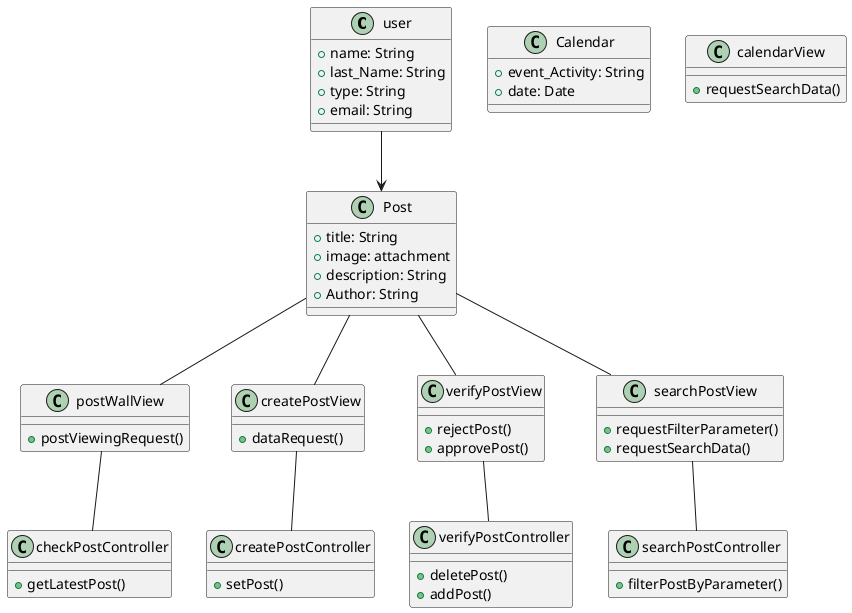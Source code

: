@startuml classDiagram
class user{
 +name: String
    +last_Name: String
    +type: String
    +email: String
}
class Post{
 +title: String
    +image: attachment
    +description: String
    + Author: String
}
class Calendar{
    +event_Activity: String
    +date: Date
}
class postWallView{
  +postViewingRequest()
}
class createPostView{
 +dataRequest()
}
class verifyPostController{
+deletePost()
+addPost()
}
class createPostController{
  +setPost()
}
class checkPostController{
+ getLatestPost()
}
class searchPostController{
+filterPostByParameter()
}
class verifyPostView{
+rejectPost()
+approvePost()
}
class calendarView{
+requestSearchData()
}
class searchPostView{
  +requestFilterParameter()
  +requestSearchData()
}

Post--postWallView
Post-- verifyPostView
Post-- createPostView
Post-- searchPostView
postWallView--checkPostController
createPostView--createPostController
verifyPostView--verifyPostController
searchPostView--searchPostController
user-->Post
@enduml
